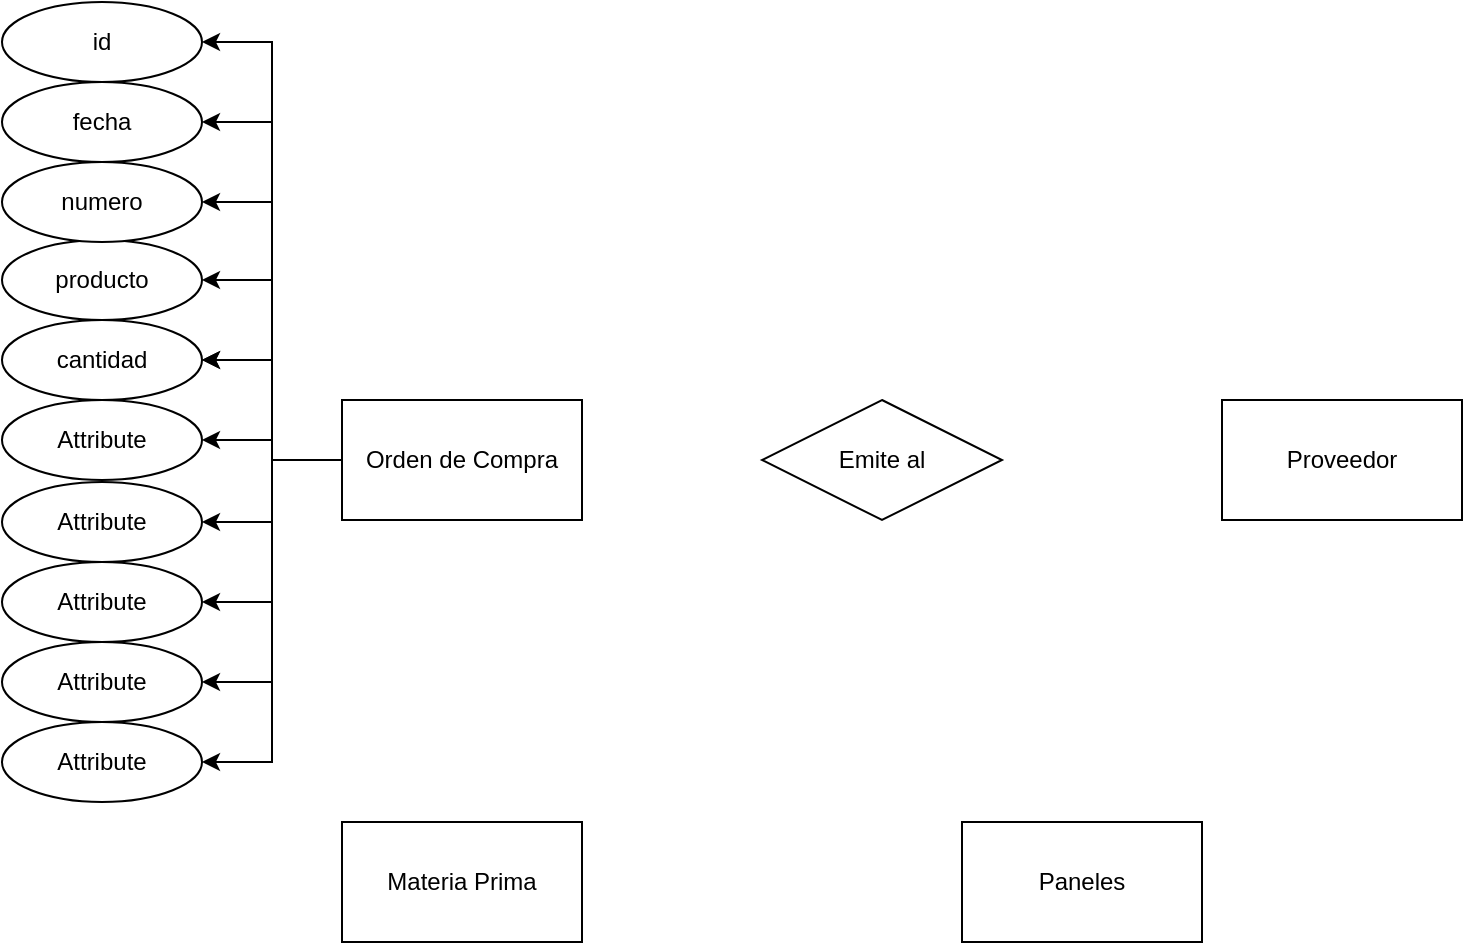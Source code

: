 <mxfile version="20.7.4" type="github">
  <diagram id="R2lEEEUBdFMjLlhIrx00" name="Page-1">
    <mxGraphModel dx="1970" dy="1495" grid="1" gridSize="10" guides="1" tooltips="1" connect="1" arrows="1" fold="1" page="1" pageScale="1" pageWidth="850" pageHeight="1100" math="0" shadow="0" extFonts="Permanent Marker^https://fonts.googleapis.com/css?family=Permanent+Marker">
      <root>
        <mxCell id="0" />
        <mxCell id="1" parent="0" />
        <mxCell id="2aTZHR3uuoZx_ym8PjhI-18" value="" style="edgeStyle=orthogonalEdgeStyle;rounded=0;orthogonalLoop=1;jettySize=auto;html=1;" edge="1" parent="1" source="2aTZHR3uuoZx_ym8PjhI-1" target="2aTZHR3uuoZx_ym8PjhI-12">
          <mxGeometry relative="1" as="geometry" />
        </mxCell>
        <mxCell id="2aTZHR3uuoZx_ym8PjhI-20" value="" style="edgeStyle=orthogonalEdgeStyle;rounded=0;orthogonalLoop=1;jettySize=auto;html=1;" edge="1" parent="1" source="2aTZHR3uuoZx_ym8PjhI-1" target="2aTZHR3uuoZx_ym8PjhI-12">
          <mxGeometry relative="1" as="geometry" />
        </mxCell>
        <mxCell id="2aTZHR3uuoZx_ym8PjhI-21" style="edgeStyle=orthogonalEdgeStyle;rounded=0;orthogonalLoop=1;jettySize=auto;html=1;" edge="1" parent="1" source="2aTZHR3uuoZx_ym8PjhI-1" target="2aTZHR3uuoZx_ym8PjhI-11">
          <mxGeometry relative="1" as="geometry" />
        </mxCell>
        <mxCell id="2aTZHR3uuoZx_ym8PjhI-22" style="edgeStyle=orthogonalEdgeStyle;rounded=0;orthogonalLoop=1;jettySize=auto;html=1;" edge="1" parent="1" source="2aTZHR3uuoZx_ym8PjhI-1" target="2aTZHR3uuoZx_ym8PjhI-10">
          <mxGeometry relative="1" as="geometry" />
        </mxCell>
        <mxCell id="2aTZHR3uuoZx_ym8PjhI-23" style="edgeStyle=orthogonalEdgeStyle;rounded=0;orthogonalLoop=1;jettySize=auto;html=1;entryX=1;entryY=0.5;entryDx=0;entryDy=0;" edge="1" parent="1" source="2aTZHR3uuoZx_ym8PjhI-1" target="2aTZHR3uuoZx_ym8PjhI-9">
          <mxGeometry relative="1" as="geometry" />
        </mxCell>
        <mxCell id="2aTZHR3uuoZx_ym8PjhI-24" style="edgeStyle=orthogonalEdgeStyle;rounded=0;orthogonalLoop=1;jettySize=auto;html=1;entryX=1;entryY=0.5;entryDx=0;entryDy=0;" edge="1" parent="1" source="2aTZHR3uuoZx_ym8PjhI-1" target="2aTZHR3uuoZx_ym8PjhI-14">
          <mxGeometry relative="1" as="geometry" />
        </mxCell>
        <mxCell id="2aTZHR3uuoZx_ym8PjhI-25" style="edgeStyle=orthogonalEdgeStyle;rounded=0;orthogonalLoop=1;jettySize=auto;html=1;entryX=1;entryY=0.5;entryDx=0;entryDy=0;" edge="1" parent="1" source="2aTZHR3uuoZx_ym8PjhI-1" target="2aTZHR3uuoZx_ym8PjhI-15">
          <mxGeometry relative="1" as="geometry" />
        </mxCell>
        <mxCell id="2aTZHR3uuoZx_ym8PjhI-33" style="edgeStyle=orthogonalEdgeStyle;rounded=0;orthogonalLoop=1;jettySize=auto;html=1;entryX=1;entryY=0.5;entryDx=0;entryDy=0;" edge="1" parent="1" source="2aTZHR3uuoZx_ym8PjhI-1" target="2aTZHR3uuoZx_ym8PjhI-31">
          <mxGeometry relative="1" as="geometry" />
        </mxCell>
        <mxCell id="2aTZHR3uuoZx_ym8PjhI-34" style="edgeStyle=orthogonalEdgeStyle;rounded=0;orthogonalLoop=1;jettySize=auto;html=1;entryX=1;entryY=0.5;entryDx=0;entryDy=0;" edge="1" parent="1" source="2aTZHR3uuoZx_ym8PjhI-1" target="2aTZHR3uuoZx_ym8PjhI-28">
          <mxGeometry relative="1" as="geometry" />
        </mxCell>
        <mxCell id="2aTZHR3uuoZx_ym8PjhI-35" style="edgeStyle=orthogonalEdgeStyle;rounded=0;orthogonalLoop=1;jettySize=auto;html=1;entryX=1;entryY=0.5;entryDx=0;entryDy=0;" edge="1" parent="1" source="2aTZHR3uuoZx_ym8PjhI-1" target="2aTZHR3uuoZx_ym8PjhI-30">
          <mxGeometry relative="1" as="geometry" />
        </mxCell>
        <mxCell id="2aTZHR3uuoZx_ym8PjhI-36" style="edgeStyle=orthogonalEdgeStyle;rounded=0;orthogonalLoop=1;jettySize=auto;html=1;entryX=1;entryY=0.5;entryDx=0;entryDy=0;" edge="1" parent="1" source="2aTZHR3uuoZx_ym8PjhI-1" target="2aTZHR3uuoZx_ym8PjhI-32">
          <mxGeometry relative="1" as="geometry" />
        </mxCell>
        <mxCell id="2aTZHR3uuoZx_ym8PjhI-1" value="Orden de Compra" style="rounded=0;whiteSpace=wrap;html=1;" vertex="1" parent="1">
          <mxGeometry x="150" y="109" width="120" height="60" as="geometry" />
        </mxCell>
        <mxCell id="2aTZHR3uuoZx_ym8PjhI-6" value="Proveedor" style="rounded=0;whiteSpace=wrap;html=1;" vertex="1" parent="1">
          <mxGeometry x="590" y="109" width="120" height="60" as="geometry" />
        </mxCell>
        <mxCell id="2aTZHR3uuoZx_ym8PjhI-7" value="Materia Prima" style="rounded=0;whiteSpace=wrap;html=1;" vertex="1" parent="1">
          <mxGeometry x="150" y="320" width="120" height="60" as="geometry" />
        </mxCell>
        <mxCell id="2aTZHR3uuoZx_ym8PjhI-8" value="Paneles" style="rounded=0;whiteSpace=wrap;html=1;" vertex="1" parent="1">
          <mxGeometry x="460" y="320" width="120" height="60" as="geometry" />
        </mxCell>
        <mxCell id="2aTZHR3uuoZx_ym8PjhI-9" value="Attribute" style="ellipse;whiteSpace=wrap;html=1;align=center;" vertex="1" parent="1">
          <mxGeometry x="-20" y="190" width="100" height="40" as="geometry" />
        </mxCell>
        <mxCell id="2aTZHR3uuoZx_ym8PjhI-10" value="Attribute" style="ellipse;whiteSpace=wrap;html=1;align=center;" vertex="1" parent="1">
          <mxGeometry x="-20" y="150" width="100" height="40" as="geometry" />
        </mxCell>
        <mxCell id="2aTZHR3uuoZx_ym8PjhI-11" value="Attribute" style="ellipse;whiteSpace=wrap;html=1;align=center;" vertex="1" parent="1">
          <mxGeometry x="-20" y="109" width="100" height="40" as="geometry" />
        </mxCell>
        <mxCell id="2aTZHR3uuoZx_ym8PjhI-12" value="cantidad" style="ellipse;whiteSpace=wrap;html=1;align=center;" vertex="1" parent="1">
          <mxGeometry x="-20" y="69" width="100" height="40" as="geometry" />
        </mxCell>
        <mxCell id="2aTZHR3uuoZx_ym8PjhI-13" value="Emite al" style="shape=rhombus;perimeter=rhombusPerimeter;whiteSpace=wrap;html=1;align=center;" vertex="1" parent="1">
          <mxGeometry x="360" y="109" width="120" height="60" as="geometry" />
        </mxCell>
        <mxCell id="2aTZHR3uuoZx_ym8PjhI-14" value="Attribute" style="ellipse;whiteSpace=wrap;html=1;align=center;" vertex="1" parent="1">
          <mxGeometry x="-20" y="230" width="100" height="40" as="geometry" />
        </mxCell>
        <mxCell id="2aTZHR3uuoZx_ym8PjhI-15" value="producto" style="ellipse;whiteSpace=wrap;html=1;align=center;" vertex="1" parent="1">
          <mxGeometry x="-20" y="29" width="100" height="40" as="geometry" />
        </mxCell>
        <mxCell id="2aTZHR3uuoZx_ym8PjhI-28" value="numero" style="ellipse;whiteSpace=wrap;html=1;align=center;" vertex="1" parent="1">
          <mxGeometry x="-20" y="-10" width="100" height="40" as="geometry" />
        </mxCell>
        <mxCell id="2aTZHR3uuoZx_ym8PjhI-30" value="fecha" style="ellipse;whiteSpace=wrap;html=1;align=center;" vertex="1" parent="1">
          <mxGeometry x="-20" y="-50" width="100" height="40" as="geometry" />
        </mxCell>
        <mxCell id="2aTZHR3uuoZx_ym8PjhI-31" value="Attribute" style="ellipse;whiteSpace=wrap;html=1;align=center;" vertex="1" parent="1">
          <mxGeometry x="-20" y="270" width="100" height="40" as="geometry" />
        </mxCell>
        <mxCell id="2aTZHR3uuoZx_ym8PjhI-32" value="id" style="ellipse;whiteSpace=wrap;html=1;align=center;" vertex="1" parent="1">
          <mxGeometry x="-20" y="-90" width="100" height="40" as="geometry" />
        </mxCell>
      </root>
    </mxGraphModel>
  </diagram>
</mxfile>
